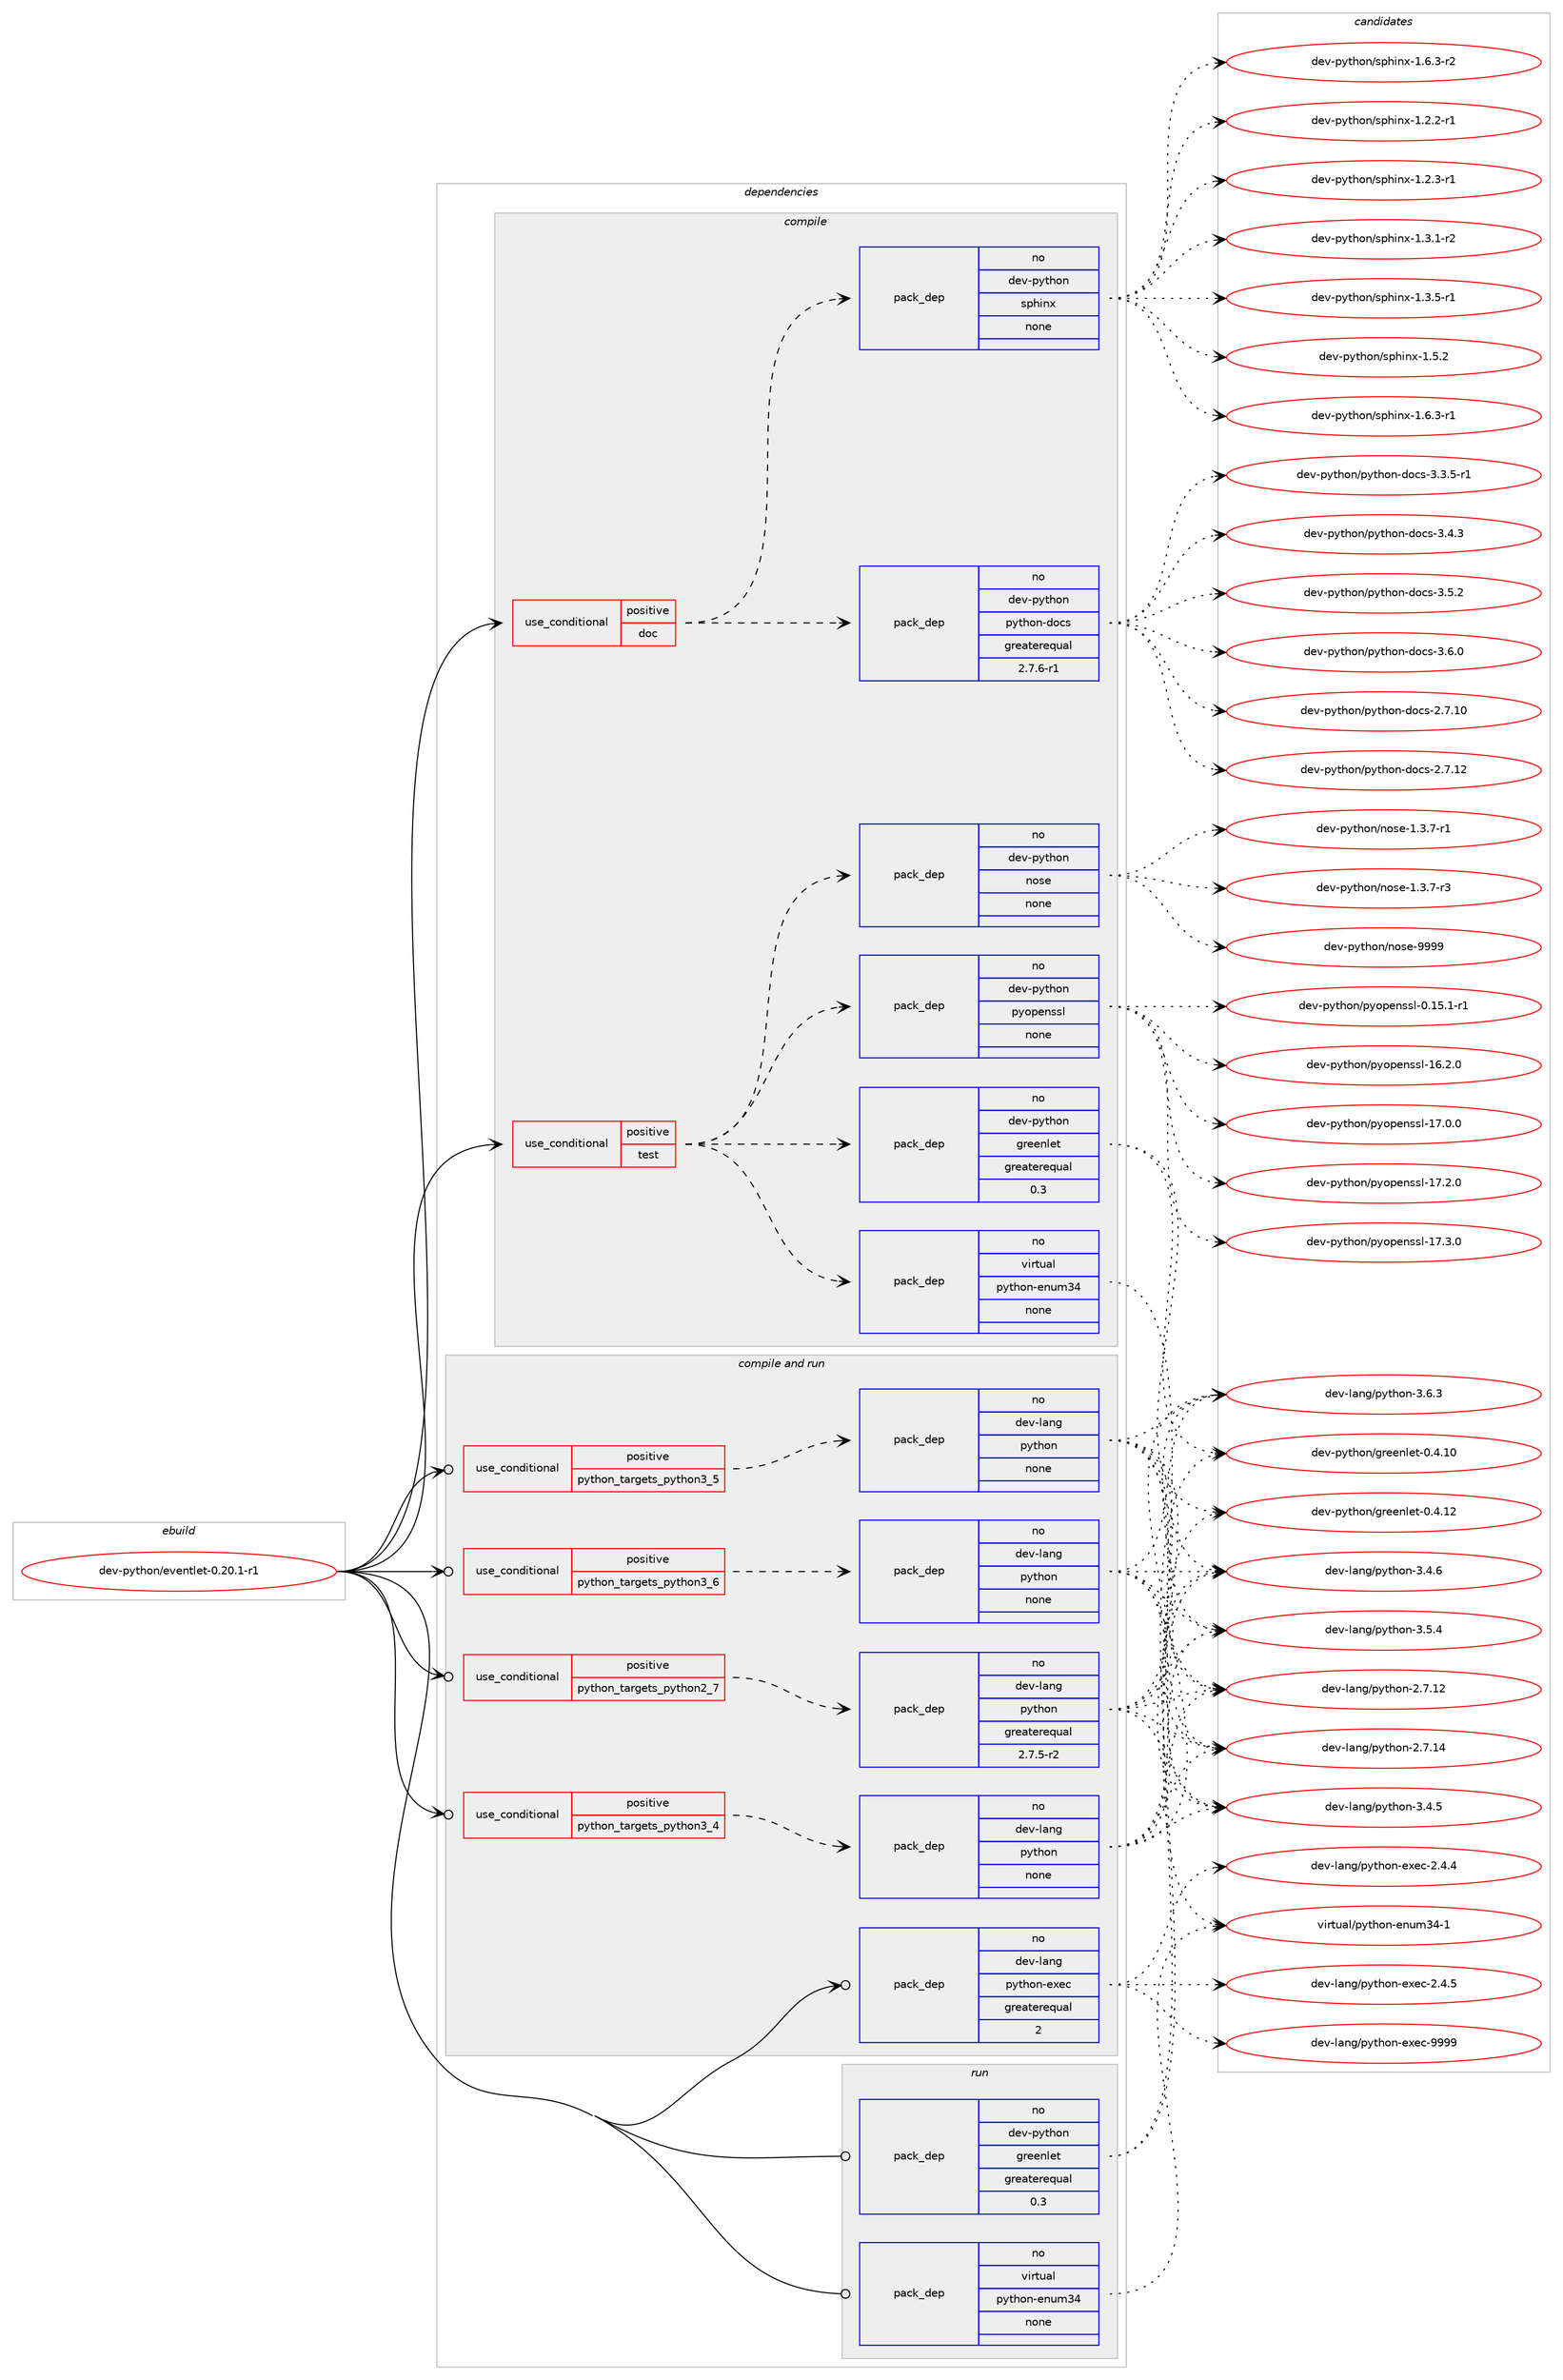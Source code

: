 digraph prolog {

# *************
# Graph options
# *************

newrank=true;
concentrate=true;
compound=true;
graph [rankdir=LR,fontname=Helvetica,fontsize=10,ranksep=1.5];#, ranksep=2.5, nodesep=0.2];
edge  [arrowhead=vee];
node  [fontname=Helvetica,fontsize=10];

# **********
# The ebuild
# **********

subgraph cluster_leftcol {
color=gray;
rank=same;
label=<<i>ebuild</i>>;
id [label="dev-python/eventlet-0.20.1-r1", color=red, width=4, href="../dev-python/eventlet-0.20.1-r1.svg"];
}

# ****************
# The dependencies
# ****************

subgraph cluster_midcol {
color=gray;
label=<<i>dependencies</i>>;
subgraph cluster_compile {
fillcolor="#eeeeee";
style=filled;
label=<<i>compile</i>>;
subgraph cond32478 {
dependency156384 [label=<<TABLE BORDER="0" CELLBORDER="1" CELLSPACING="0" CELLPADDING="4"><TR><TD ROWSPAN="3" CELLPADDING="10">use_conditional</TD></TR><TR><TD>positive</TD></TR><TR><TD>doc</TD></TR></TABLE>>, shape=none, color=red];
subgraph pack120069 {
dependency156385 [label=<<TABLE BORDER="0" CELLBORDER="1" CELLSPACING="0" CELLPADDING="4" WIDTH="220"><TR><TD ROWSPAN="6" CELLPADDING="30">pack_dep</TD></TR><TR><TD WIDTH="110">no</TD></TR><TR><TD>dev-python</TD></TR><TR><TD>sphinx</TD></TR><TR><TD>none</TD></TR><TR><TD></TD></TR></TABLE>>, shape=none, color=blue];
}
dependency156384:e -> dependency156385:w [weight=20,style="dashed",arrowhead="vee"];
subgraph pack120070 {
dependency156386 [label=<<TABLE BORDER="0" CELLBORDER="1" CELLSPACING="0" CELLPADDING="4" WIDTH="220"><TR><TD ROWSPAN="6" CELLPADDING="30">pack_dep</TD></TR><TR><TD WIDTH="110">no</TD></TR><TR><TD>dev-python</TD></TR><TR><TD>python-docs</TD></TR><TR><TD>greaterequal</TD></TR><TR><TD>2.7.6-r1</TD></TR></TABLE>>, shape=none, color=blue];
}
dependency156384:e -> dependency156386:w [weight=20,style="dashed",arrowhead="vee"];
}
id:e -> dependency156384:w [weight=20,style="solid",arrowhead="vee"];
subgraph cond32479 {
dependency156387 [label=<<TABLE BORDER="0" CELLBORDER="1" CELLSPACING="0" CELLPADDING="4"><TR><TD ROWSPAN="3" CELLPADDING="10">use_conditional</TD></TR><TR><TD>positive</TD></TR><TR><TD>test</TD></TR></TABLE>>, shape=none, color=red];
subgraph pack120071 {
dependency156388 [label=<<TABLE BORDER="0" CELLBORDER="1" CELLSPACING="0" CELLPADDING="4" WIDTH="220"><TR><TD ROWSPAN="6" CELLPADDING="30">pack_dep</TD></TR><TR><TD WIDTH="110">no</TD></TR><TR><TD>dev-python</TD></TR><TR><TD>greenlet</TD></TR><TR><TD>greaterequal</TD></TR><TR><TD>0.3</TD></TR></TABLE>>, shape=none, color=blue];
}
dependency156387:e -> dependency156388:w [weight=20,style="dashed",arrowhead="vee"];
subgraph pack120072 {
dependency156389 [label=<<TABLE BORDER="0" CELLBORDER="1" CELLSPACING="0" CELLPADDING="4" WIDTH="220"><TR><TD ROWSPAN="6" CELLPADDING="30">pack_dep</TD></TR><TR><TD WIDTH="110">no</TD></TR><TR><TD>virtual</TD></TR><TR><TD>python-enum34</TD></TR><TR><TD>none</TD></TR><TR><TD></TD></TR></TABLE>>, shape=none, color=blue];
}
dependency156387:e -> dependency156389:w [weight=20,style="dashed",arrowhead="vee"];
subgraph pack120073 {
dependency156390 [label=<<TABLE BORDER="0" CELLBORDER="1" CELLSPACING="0" CELLPADDING="4" WIDTH="220"><TR><TD ROWSPAN="6" CELLPADDING="30">pack_dep</TD></TR><TR><TD WIDTH="110">no</TD></TR><TR><TD>dev-python</TD></TR><TR><TD>pyopenssl</TD></TR><TR><TD>none</TD></TR><TR><TD></TD></TR></TABLE>>, shape=none, color=blue];
}
dependency156387:e -> dependency156390:w [weight=20,style="dashed",arrowhead="vee"];
subgraph pack120074 {
dependency156391 [label=<<TABLE BORDER="0" CELLBORDER="1" CELLSPACING="0" CELLPADDING="4" WIDTH="220"><TR><TD ROWSPAN="6" CELLPADDING="30">pack_dep</TD></TR><TR><TD WIDTH="110">no</TD></TR><TR><TD>dev-python</TD></TR><TR><TD>nose</TD></TR><TR><TD>none</TD></TR><TR><TD></TD></TR></TABLE>>, shape=none, color=blue];
}
dependency156387:e -> dependency156391:w [weight=20,style="dashed",arrowhead="vee"];
}
id:e -> dependency156387:w [weight=20,style="solid",arrowhead="vee"];
}
subgraph cluster_compileandrun {
fillcolor="#eeeeee";
style=filled;
label=<<i>compile and run</i>>;
subgraph cond32480 {
dependency156392 [label=<<TABLE BORDER="0" CELLBORDER="1" CELLSPACING="0" CELLPADDING="4"><TR><TD ROWSPAN="3" CELLPADDING="10">use_conditional</TD></TR><TR><TD>positive</TD></TR><TR><TD>python_targets_python2_7</TD></TR></TABLE>>, shape=none, color=red];
subgraph pack120075 {
dependency156393 [label=<<TABLE BORDER="0" CELLBORDER="1" CELLSPACING="0" CELLPADDING="4" WIDTH="220"><TR><TD ROWSPAN="6" CELLPADDING="30">pack_dep</TD></TR><TR><TD WIDTH="110">no</TD></TR><TR><TD>dev-lang</TD></TR><TR><TD>python</TD></TR><TR><TD>greaterequal</TD></TR><TR><TD>2.7.5-r2</TD></TR></TABLE>>, shape=none, color=blue];
}
dependency156392:e -> dependency156393:w [weight=20,style="dashed",arrowhead="vee"];
}
id:e -> dependency156392:w [weight=20,style="solid",arrowhead="odotvee"];
subgraph cond32481 {
dependency156394 [label=<<TABLE BORDER="0" CELLBORDER="1" CELLSPACING="0" CELLPADDING="4"><TR><TD ROWSPAN="3" CELLPADDING="10">use_conditional</TD></TR><TR><TD>positive</TD></TR><TR><TD>python_targets_python3_4</TD></TR></TABLE>>, shape=none, color=red];
subgraph pack120076 {
dependency156395 [label=<<TABLE BORDER="0" CELLBORDER="1" CELLSPACING="0" CELLPADDING="4" WIDTH="220"><TR><TD ROWSPAN="6" CELLPADDING="30">pack_dep</TD></TR><TR><TD WIDTH="110">no</TD></TR><TR><TD>dev-lang</TD></TR><TR><TD>python</TD></TR><TR><TD>none</TD></TR><TR><TD></TD></TR></TABLE>>, shape=none, color=blue];
}
dependency156394:e -> dependency156395:w [weight=20,style="dashed",arrowhead="vee"];
}
id:e -> dependency156394:w [weight=20,style="solid",arrowhead="odotvee"];
subgraph cond32482 {
dependency156396 [label=<<TABLE BORDER="0" CELLBORDER="1" CELLSPACING="0" CELLPADDING="4"><TR><TD ROWSPAN="3" CELLPADDING="10">use_conditional</TD></TR><TR><TD>positive</TD></TR><TR><TD>python_targets_python3_5</TD></TR></TABLE>>, shape=none, color=red];
subgraph pack120077 {
dependency156397 [label=<<TABLE BORDER="0" CELLBORDER="1" CELLSPACING="0" CELLPADDING="4" WIDTH="220"><TR><TD ROWSPAN="6" CELLPADDING="30">pack_dep</TD></TR><TR><TD WIDTH="110">no</TD></TR><TR><TD>dev-lang</TD></TR><TR><TD>python</TD></TR><TR><TD>none</TD></TR><TR><TD></TD></TR></TABLE>>, shape=none, color=blue];
}
dependency156396:e -> dependency156397:w [weight=20,style="dashed",arrowhead="vee"];
}
id:e -> dependency156396:w [weight=20,style="solid",arrowhead="odotvee"];
subgraph cond32483 {
dependency156398 [label=<<TABLE BORDER="0" CELLBORDER="1" CELLSPACING="0" CELLPADDING="4"><TR><TD ROWSPAN="3" CELLPADDING="10">use_conditional</TD></TR><TR><TD>positive</TD></TR><TR><TD>python_targets_python3_6</TD></TR></TABLE>>, shape=none, color=red];
subgraph pack120078 {
dependency156399 [label=<<TABLE BORDER="0" CELLBORDER="1" CELLSPACING="0" CELLPADDING="4" WIDTH="220"><TR><TD ROWSPAN="6" CELLPADDING="30">pack_dep</TD></TR><TR><TD WIDTH="110">no</TD></TR><TR><TD>dev-lang</TD></TR><TR><TD>python</TD></TR><TR><TD>none</TD></TR><TR><TD></TD></TR></TABLE>>, shape=none, color=blue];
}
dependency156398:e -> dependency156399:w [weight=20,style="dashed",arrowhead="vee"];
}
id:e -> dependency156398:w [weight=20,style="solid",arrowhead="odotvee"];
subgraph pack120079 {
dependency156400 [label=<<TABLE BORDER="0" CELLBORDER="1" CELLSPACING="0" CELLPADDING="4" WIDTH="220"><TR><TD ROWSPAN="6" CELLPADDING="30">pack_dep</TD></TR><TR><TD WIDTH="110">no</TD></TR><TR><TD>dev-lang</TD></TR><TR><TD>python-exec</TD></TR><TR><TD>greaterequal</TD></TR><TR><TD>2</TD></TR></TABLE>>, shape=none, color=blue];
}
id:e -> dependency156400:w [weight=20,style="solid",arrowhead="odotvee"];
}
subgraph cluster_run {
fillcolor="#eeeeee";
style=filled;
label=<<i>run</i>>;
subgraph pack120080 {
dependency156401 [label=<<TABLE BORDER="0" CELLBORDER="1" CELLSPACING="0" CELLPADDING="4" WIDTH="220"><TR><TD ROWSPAN="6" CELLPADDING="30">pack_dep</TD></TR><TR><TD WIDTH="110">no</TD></TR><TR><TD>dev-python</TD></TR><TR><TD>greenlet</TD></TR><TR><TD>greaterequal</TD></TR><TR><TD>0.3</TD></TR></TABLE>>, shape=none, color=blue];
}
id:e -> dependency156401:w [weight=20,style="solid",arrowhead="odot"];
subgraph pack120081 {
dependency156402 [label=<<TABLE BORDER="0" CELLBORDER="1" CELLSPACING="0" CELLPADDING="4" WIDTH="220"><TR><TD ROWSPAN="6" CELLPADDING="30">pack_dep</TD></TR><TR><TD WIDTH="110">no</TD></TR><TR><TD>virtual</TD></TR><TR><TD>python-enum34</TD></TR><TR><TD>none</TD></TR><TR><TD></TD></TR></TABLE>>, shape=none, color=blue];
}
id:e -> dependency156402:w [weight=20,style="solid",arrowhead="odot"];
}
}

# **************
# The candidates
# **************

subgraph cluster_choices {
rank=same;
color=gray;
label=<<i>candidates</i>>;

subgraph choice120069 {
color=black;
nodesep=1;
choice10010111845112121116104111110471151121041051101204549465046504511449 [label="dev-python/sphinx-1.2.2-r1", color=red, width=4,href="../dev-python/sphinx-1.2.2-r1.svg"];
choice10010111845112121116104111110471151121041051101204549465046514511449 [label="dev-python/sphinx-1.2.3-r1", color=red, width=4,href="../dev-python/sphinx-1.2.3-r1.svg"];
choice10010111845112121116104111110471151121041051101204549465146494511450 [label="dev-python/sphinx-1.3.1-r2", color=red, width=4,href="../dev-python/sphinx-1.3.1-r2.svg"];
choice10010111845112121116104111110471151121041051101204549465146534511449 [label="dev-python/sphinx-1.3.5-r1", color=red, width=4,href="../dev-python/sphinx-1.3.5-r1.svg"];
choice1001011184511212111610411111047115112104105110120454946534650 [label="dev-python/sphinx-1.5.2", color=red, width=4,href="../dev-python/sphinx-1.5.2.svg"];
choice10010111845112121116104111110471151121041051101204549465446514511449 [label="dev-python/sphinx-1.6.3-r1", color=red, width=4,href="../dev-python/sphinx-1.6.3-r1.svg"];
choice10010111845112121116104111110471151121041051101204549465446514511450 [label="dev-python/sphinx-1.6.3-r2", color=red, width=4,href="../dev-python/sphinx-1.6.3-r2.svg"];
dependency156385:e -> choice10010111845112121116104111110471151121041051101204549465046504511449:w [style=dotted,weight="100"];
dependency156385:e -> choice10010111845112121116104111110471151121041051101204549465046514511449:w [style=dotted,weight="100"];
dependency156385:e -> choice10010111845112121116104111110471151121041051101204549465146494511450:w [style=dotted,weight="100"];
dependency156385:e -> choice10010111845112121116104111110471151121041051101204549465146534511449:w [style=dotted,weight="100"];
dependency156385:e -> choice1001011184511212111610411111047115112104105110120454946534650:w [style=dotted,weight="100"];
dependency156385:e -> choice10010111845112121116104111110471151121041051101204549465446514511449:w [style=dotted,weight="100"];
dependency156385:e -> choice10010111845112121116104111110471151121041051101204549465446514511450:w [style=dotted,weight="100"];
}
subgraph choice120070 {
color=black;
nodesep=1;
choice1001011184511212111610411111047112121116104111110451001119911545504655464948 [label="dev-python/python-docs-2.7.10", color=red, width=4,href="../dev-python/python-docs-2.7.10.svg"];
choice1001011184511212111610411111047112121116104111110451001119911545504655464950 [label="dev-python/python-docs-2.7.12", color=red, width=4,href="../dev-python/python-docs-2.7.12.svg"];
choice100101118451121211161041111104711212111610411111045100111991154551465146534511449 [label="dev-python/python-docs-3.3.5-r1", color=red, width=4,href="../dev-python/python-docs-3.3.5-r1.svg"];
choice10010111845112121116104111110471121211161041111104510011199115455146524651 [label="dev-python/python-docs-3.4.3", color=red, width=4,href="../dev-python/python-docs-3.4.3.svg"];
choice10010111845112121116104111110471121211161041111104510011199115455146534650 [label="dev-python/python-docs-3.5.2", color=red, width=4,href="../dev-python/python-docs-3.5.2.svg"];
choice10010111845112121116104111110471121211161041111104510011199115455146544648 [label="dev-python/python-docs-3.6.0", color=red, width=4,href="../dev-python/python-docs-3.6.0.svg"];
dependency156386:e -> choice1001011184511212111610411111047112121116104111110451001119911545504655464948:w [style=dotted,weight="100"];
dependency156386:e -> choice1001011184511212111610411111047112121116104111110451001119911545504655464950:w [style=dotted,weight="100"];
dependency156386:e -> choice100101118451121211161041111104711212111610411111045100111991154551465146534511449:w [style=dotted,weight="100"];
dependency156386:e -> choice10010111845112121116104111110471121211161041111104510011199115455146524651:w [style=dotted,weight="100"];
dependency156386:e -> choice10010111845112121116104111110471121211161041111104510011199115455146534650:w [style=dotted,weight="100"];
dependency156386:e -> choice10010111845112121116104111110471121211161041111104510011199115455146544648:w [style=dotted,weight="100"];
}
subgraph choice120071 {
color=black;
nodesep=1;
choice100101118451121211161041111104710311410110111010810111645484652464948 [label="dev-python/greenlet-0.4.10", color=red, width=4,href="../dev-python/greenlet-0.4.10.svg"];
choice100101118451121211161041111104710311410110111010810111645484652464950 [label="dev-python/greenlet-0.4.12", color=red, width=4,href="../dev-python/greenlet-0.4.12.svg"];
dependency156388:e -> choice100101118451121211161041111104710311410110111010810111645484652464948:w [style=dotted,weight="100"];
dependency156388:e -> choice100101118451121211161041111104710311410110111010810111645484652464950:w [style=dotted,weight="100"];
}
subgraph choice120072 {
color=black;
nodesep=1;
choice11810511411611797108471121211161041111104510111011710951524549 [label="virtual/python-enum34-1", color=red, width=4,href="../virtual/python-enum34-1.svg"];
dependency156389:e -> choice11810511411611797108471121211161041111104510111011710951524549:w [style=dotted,weight="100"];
}
subgraph choice120073 {
color=black;
nodesep=1;
choice1001011184511212111610411111047112121111112101110115115108454846495346494511449 [label="dev-python/pyopenssl-0.15.1-r1", color=red, width=4,href="../dev-python/pyopenssl-0.15.1-r1.svg"];
choice100101118451121211161041111104711212111111210111011511510845495446504648 [label="dev-python/pyopenssl-16.2.0", color=red, width=4,href="../dev-python/pyopenssl-16.2.0.svg"];
choice100101118451121211161041111104711212111111210111011511510845495546484648 [label="dev-python/pyopenssl-17.0.0", color=red, width=4,href="../dev-python/pyopenssl-17.0.0.svg"];
choice100101118451121211161041111104711212111111210111011511510845495546504648 [label="dev-python/pyopenssl-17.2.0", color=red, width=4,href="../dev-python/pyopenssl-17.2.0.svg"];
choice100101118451121211161041111104711212111111210111011511510845495546514648 [label="dev-python/pyopenssl-17.3.0", color=red, width=4,href="../dev-python/pyopenssl-17.3.0.svg"];
dependency156390:e -> choice1001011184511212111610411111047112121111112101110115115108454846495346494511449:w [style=dotted,weight="100"];
dependency156390:e -> choice100101118451121211161041111104711212111111210111011511510845495446504648:w [style=dotted,weight="100"];
dependency156390:e -> choice100101118451121211161041111104711212111111210111011511510845495546484648:w [style=dotted,weight="100"];
dependency156390:e -> choice100101118451121211161041111104711212111111210111011511510845495546504648:w [style=dotted,weight="100"];
dependency156390:e -> choice100101118451121211161041111104711212111111210111011511510845495546514648:w [style=dotted,weight="100"];
}
subgraph choice120074 {
color=black;
nodesep=1;
choice10010111845112121116104111110471101111151014549465146554511449 [label="dev-python/nose-1.3.7-r1", color=red, width=4,href="../dev-python/nose-1.3.7-r1.svg"];
choice10010111845112121116104111110471101111151014549465146554511451 [label="dev-python/nose-1.3.7-r3", color=red, width=4,href="../dev-python/nose-1.3.7-r3.svg"];
choice10010111845112121116104111110471101111151014557575757 [label="dev-python/nose-9999", color=red, width=4,href="../dev-python/nose-9999.svg"];
dependency156391:e -> choice10010111845112121116104111110471101111151014549465146554511449:w [style=dotted,weight="100"];
dependency156391:e -> choice10010111845112121116104111110471101111151014549465146554511451:w [style=dotted,weight="100"];
dependency156391:e -> choice10010111845112121116104111110471101111151014557575757:w [style=dotted,weight="100"];
}
subgraph choice120075 {
color=black;
nodesep=1;
choice10010111845108971101034711212111610411111045504655464950 [label="dev-lang/python-2.7.12", color=red, width=4,href="../dev-lang/python-2.7.12.svg"];
choice10010111845108971101034711212111610411111045504655464952 [label="dev-lang/python-2.7.14", color=red, width=4,href="../dev-lang/python-2.7.14.svg"];
choice100101118451089711010347112121116104111110455146524653 [label="dev-lang/python-3.4.5", color=red, width=4,href="../dev-lang/python-3.4.5.svg"];
choice100101118451089711010347112121116104111110455146524654 [label="dev-lang/python-3.4.6", color=red, width=4,href="../dev-lang/python-3.4.6.svg"];
choice100101118451089711010347112121116104111110455146534652 [label="dev-lang/python-3.5.4", color=red, width=4,href="../dev-lang/python-3.5.4.svg"];
choice100101118451089711010347112121116104111110455146544651 [label="dev-lang/python-3.6.3", color=red, width=4,href="../dev-lang/python-3.6.3.svg"];
dependency156393:e -> choice10010111845108971101034711212111610411111045504655464950:w [style=dotted,weight="100"];
dependency156393:e -> choice10010111845108971101034711212111610411111045504655464952:w [style=dotted,weight="100"];
dependency156393:e -> choice100101118451089711010347112121116104111110455146524653:w [style=dotted,weight="100"];
dependency156393:e -> choice100101118451089711010347112121116104111110455146524654:w [style=dotted,weight="100"];
dependency156393:e -> choice100101118451089711010347112121116104111110455146534652:w [style=dotted,weight="100"];
dependency156393:e -> choice100101118451089711010347112121116104111110455146544651:w [style=dotted,weight="100"];
}
subgraph choice120076 {
color=black;
nodesep=1;
choice10010111845108971101034711212111610411111045504655464950 [label="dev-lang/python-2.7.12", color=red, width=4,href="../dev-lang/python-2.7.12.svg"];
choice10010111845108971101034711212111610411111045504655464952 [label="dev-lang/python-2.7.14", color=red, width=4,href="../dev-lang/python-2.7.14.svg"];
choice100101118451089711010347112121116104111110455146524653 [label="dev-lang/python-3.4.5", color=red, width=4,href="../dev-lang/python-3.4.5.svg"];
choice100101118451089711010347112121116104111110455146524654 [label="dev-lang/python-3.4.6", color=red, width=4,href="../dev-lang/python-3.4.6.svg"];
choice100101118451089711010347112121116104111110455146534652 [label="dev-lang/python-3.5.4", color=red, width=4,href="../dev-lang/python-3.5.4.svg"];
choice100101118451089711010347112121116104111110455146544651 [label="dev-lang/python-3.6.3", color=red, width=4,href="../dev-lang/python-3.6.3.svg"];
dependency156395:e -> choice10010111845108971101034711212111610411111045504655464950:w [style=dotted,weight="100"];
dependency156395:e -> choice10010111845108971101034711212111610411111045504655464952:w [style=dotted,weight="100"];
dependency156395:e -> choice100101118451089711010347112121116104111110455146524653:w [style=dotted,weight="100"];
dependency156395:e -> choice100101118451089711010347112121116104111110455146524654:w [style=dotted,weight="100"];
dependency156395:e -> choice100101118451089711010347112121116104111110455146534652:w [style=dotted,weight="100"];
dependency156395:e -> choice100101118451089711010347112121116104111110455146544651:w [style=dotted,weight="100"];
}
subgraph choice120077 {
color=black;
nodesep=1;
choice10010111845108971101034711212111610411111045504655464950 [label="dev-lang/python-2.7.12", color=red, width=4,href="../dev-lang/python-2.7.12.svg"];
choice10010111845108971101034711212111610411111045504655464952 [label="dev-lang/python-2.7.14", color=red, width=4,href="../dev-lang/python-2.7.14.svg"];
choice100101118451089711010347112121116104111110455146524653 [label="dev-lang/python-3.4.5", color=red, width=4,href="../dev-lang/python-3.4.5.svg"];
choice100101118451089711010347112121116104111110455146524654 [label="dev-lang/python-3.4.6", color=red, width=4,href="../dev-lang/python-3.4.6.svg"];
choice100101118451089711010347112121116104111110455146534652 [label="dev-lang/python-3.5.4", color=red, width=4,href="../dev-lang/python-3.5.4.svg"];
choice100101118451089711010347112121116104111110455146544651 [label="dev-lang/python-3.6.3", color=red, width=4,href="../dev-lang/python-3.6.3.svg"];
dependency156397:e -> choice10010111845108971101034711212111610411111045504655464950:w [style=dotted,weight="100"];
dependency156397:e -> choice10010111845108971101034711212111610411111045504655464952:w [style=dotted,weight="100"];
dependency156397:e -> choice100101118451089711010347112121116104111110455146524653:w [style=dotted,weight="100"];
dependency156397:e -> choice100101118451089711010347112121116104111110455146524654:w [style=dotted,weight="100"];
dependency156397:e -> choice100101118451089711010347112121116104111110455146534652:w [style=dotted,weight="100"];
dependency156397:e -> choice100101118451089711010347112121116104111110455146544651:w [style=dotted,weight="100"];
}
subgraph choice120078 {
color=black;
nodesep=1;
choice10010111845108971101034711212111610411111045504655464950 [label="dev-lang/python-2.7.12", color=red, width=4,href="../dev-lang/python-2.7.12.svg"];
choice10010111845108971101034711212111610411111045504655464952 [label="dev-lang/python-2.7.14", color=red, width=4,href="../dev-lang/python-2.7.14.svg"];
choice100101118451089711010347112121116104111110455146524653 [label="dev-lang/python-3.4.5", color=red, width=4,href="../dev-lang/python-3.4.5.svg"];
choice100101118451089711010347112121116104111110455146524654 [label="dev-lang/python-3.4.6", color=red, width=4,href="../dev-lang/python-3.4.6.svg"];
choice100101118451089711010347112121116104111110455146534652 [label="dev-lang/python-3.5.4", color=red, width=4,href="../dev-lang/python-3.5.4.svg"];
choice100101118451089711010347112121116104111110455146544651 [label="dev-lang/python-3.6.3", color=red, width=4,href="../dev-lang/python-3.6.3.svg"];
dependency156399:e -> choice10010111845108971101034711212111610411111045504655464950:w [style=dotted,weight="100"];
dependency156399:e -> choice10010111845108971101034711212111610411111045504655464952:w [style=dotted,weight="100"];
dependency156399:e -> choice100101118451089711010347112121116104111110455146524653:w [style=dotted,weight="100"];
dependency156399:e -> choice100101118451089711010347112121116104111110455146524654:w [style=dotted,weight="100"];
dependency156399:e -> choice100101118451089711010347112121116104111110455146534652:w [style=dotted,weight="100"];
dependency156399:e -> choice100101118451089711010347112121116104111110455146544651:w [style=dotted,weight="100"];
}
subgraph choice120079 {
color=black;
nodesep=1;
choice1001011184510897110103471121211161041111104510112010199455046524652 [label="dev-lang/python-exec-2.4.4", color=red, width=4,href="../dev-lang/python-exec-2.4.4.svg"];
choice1001011184510897110103471121211161041111104510112010199455046524653 [label="dev-lang/python-exec-2.4.5", color=red, width=4,href="../dev-lang/python-exec-2.4.5.svg"];
choice10010111845108971101034711212111610411111045101120101994557575757 [label="dev-lang/python-exec-9999", color=red, width=4,href="../dev-lang/python-exec-9999.svg"];
dependency156400:e -> choice1001011184510897110103471121211161041111104510112010199455046524652:w [style=dotted,weight="100"];
dependency156400:e -> choice1001011184510897110103471121211161041111104510112010199455046524653:w [style=dotted,weight="100"];
dependency156400:e -> choice10010111845108971101034711212111610411111045101120101994557575757:w [style=dotted,weight="100"];
}
subgraph choice120080 {
color=black;
nodesep=1;
choice100101118451121211161041111104710311410110111010810111645484652464948 [label="dev-python/greenlet-0.4.10", color=red, width=4,href="../dev-python/greenlet-0.4.10.svg"];
choice100101118451121211161041111104710311410110111010810111645484652464950 [label="dev-python/greenlet-0.4.12", color=red, width=4,href="../dev-python/greenlet-0.4.12.svg"];
dependency156401:e -> choice100101118451121211161041111104710311410110111010810111645484652464948:w [style=dotted,weight="100"];
dependency156401:e -> choice100101118451121211161041111104710311410110111010810111645484652464950:w [style=dotted,weight="100"];
}
subgraph choice120081 {
color=black;
nodesep=1;
choice11810511411611797108471121211161041111104510111011710951524549 [label="virtual/python-enum34-1", color=red, width=4,href="../virtual/python-enum34-1.svg"];
dependency156402:e -> choice11810511411611797108471121211161041111104510111011710951524549:w [style=dotted,weight="100"];
}
}

}
